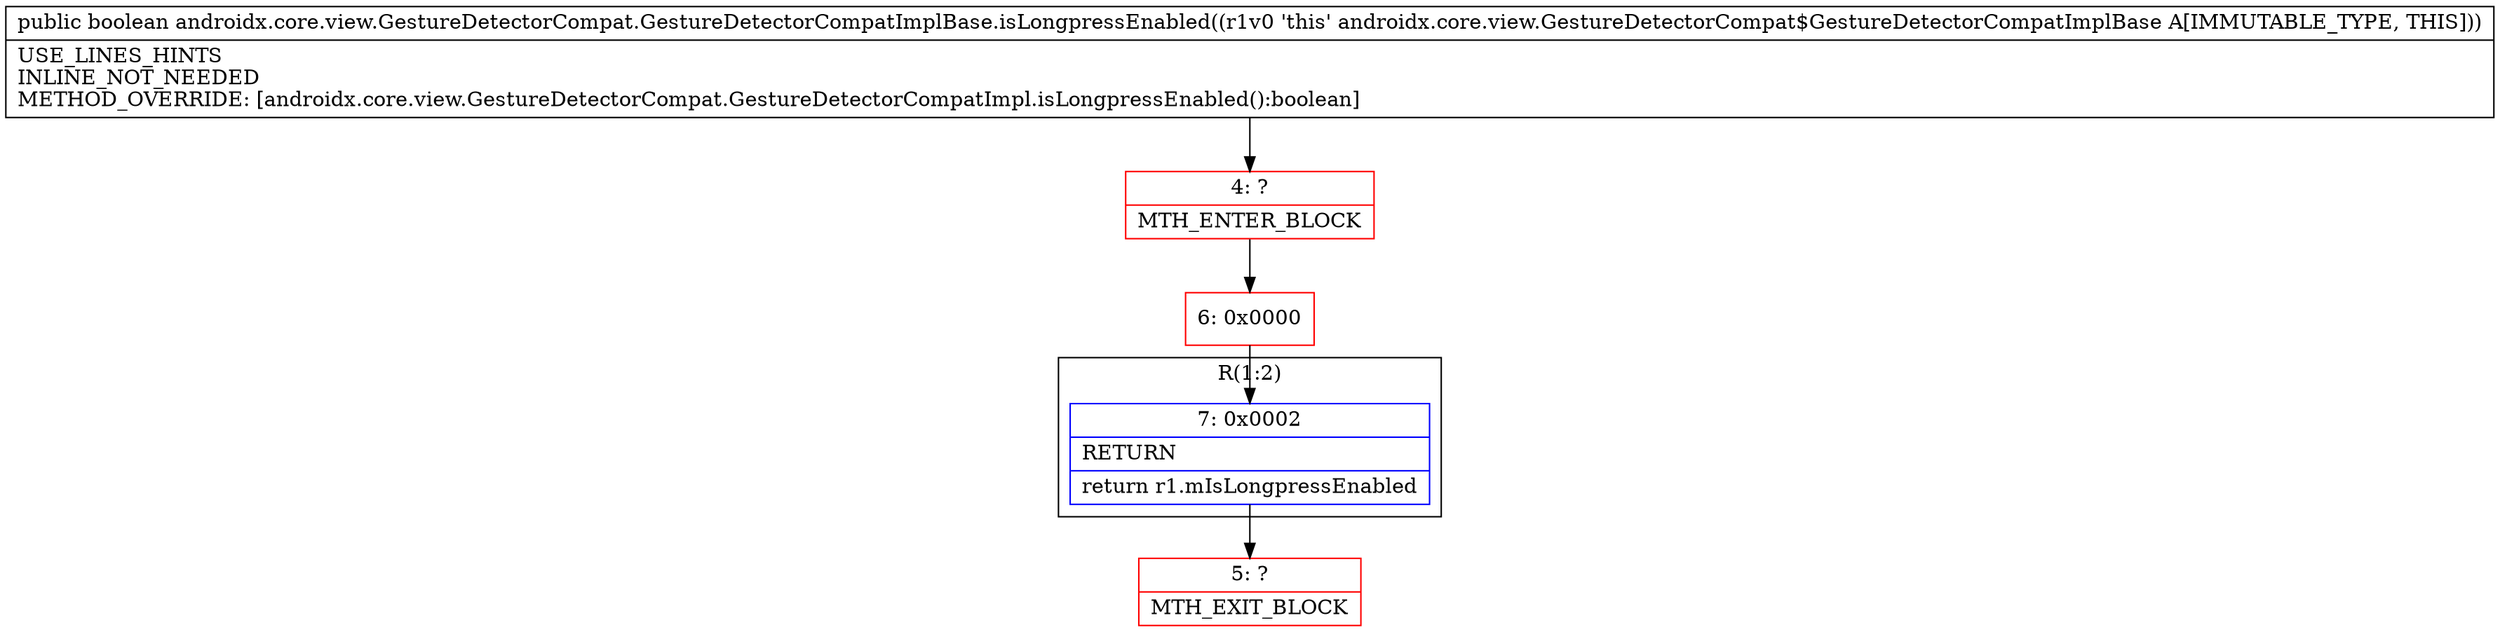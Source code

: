 digraph "CFG forandroidx.core.view.GestureDetectorCompat.GestureDetectorCompatImplBase.isLongpressEnabled()Z" {
subgraph cluster_Region_1790438242 {
label = "R(1:2)";
node [shape=record,color=blue];
Node_7 [shape=record,label="{7\:\ 0x0002|RETURN\l|return r1.mIsLongpressEnabled\l}"];
}
Node_4 [shape=record,color=red,label="{4\:\ ?|MTH_ENTER_BLOCK\l}"];
Node_6 [shape=record,color=red,label="{6\:\ 0x0000}"];
Node_5 [shape=record,color=red,label="{5\:\ ?|MTH_EXIT_BLOCK\l}"];
MethodNode[shape=record,label="{public boolean androidx.core.view.GestureDetectorCompat.GestureDetectorCompatImplBase.isLongpressEnabled((r1v0 'this' androidx.core.view.GestureDetectorCompat$GestureDetectorCompatImplBase A[IMMUTABLE_TYPE, THIS]))  | USE_LINES_HINTS\lINLINE_NOT_NEEDED\lMETHOD_OVERRIDE: [androidx.core.view.GestureDetectorCompat.GestureDetectorCompatImpl.isLongpressEnabled():boolean]\l}"];
MethodNode -> Node_4;Node_7 -> Node_5;
Node_4 -> Node_6;
Node_6 -> Node_7;
}

